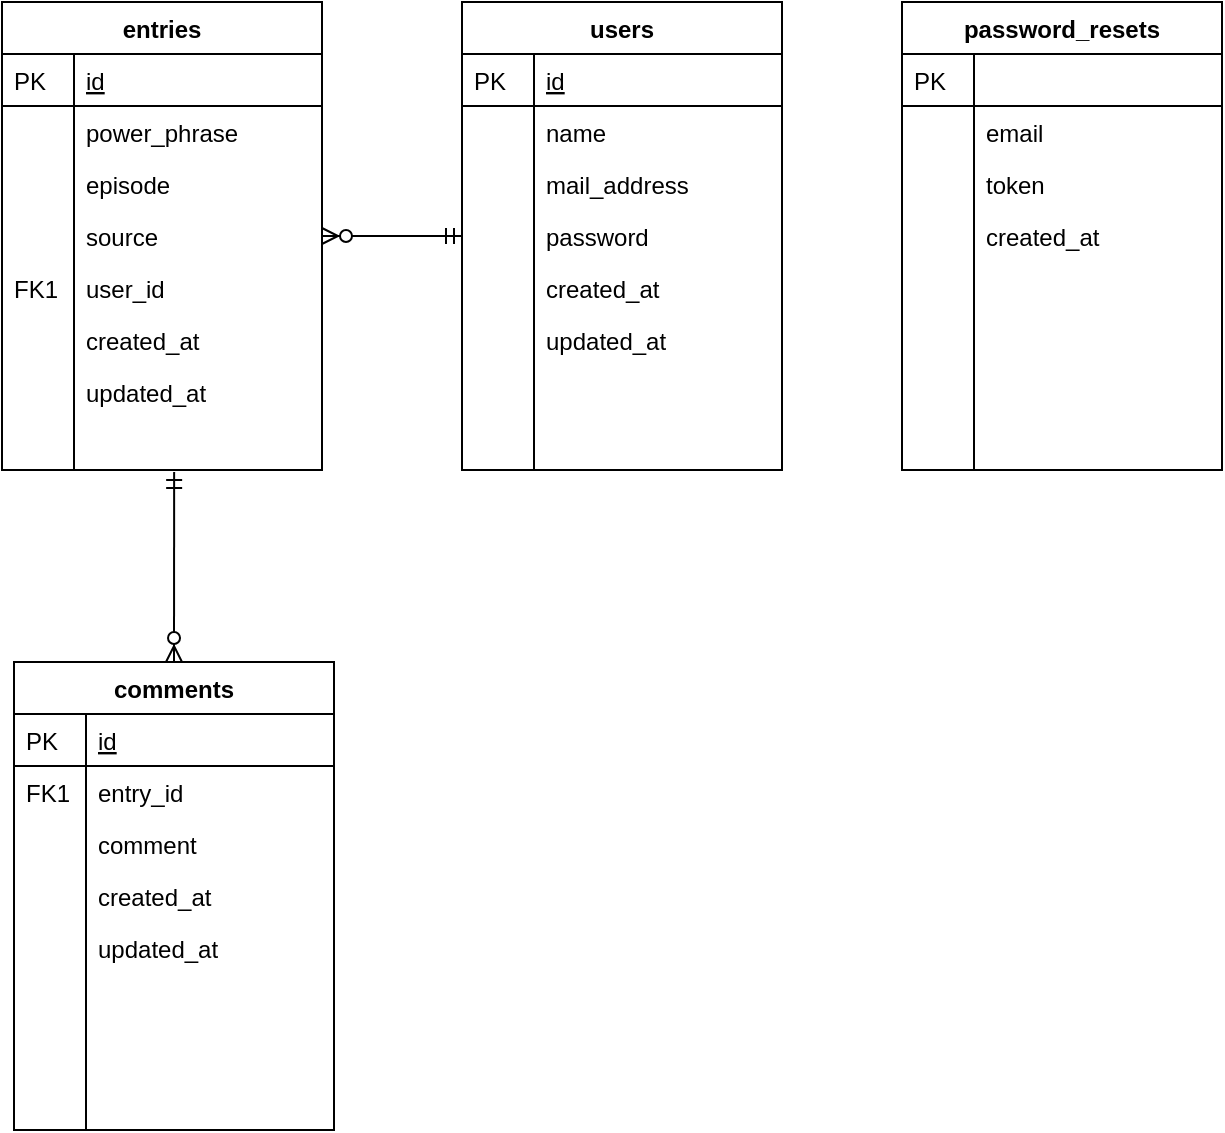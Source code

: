 <mxfile version="13.0.3" type="device" pages="2"><diagram id="P4GDmySZJmDMT0NsHX-5" name="ER図"><mxGraphModel dx="1092" dy="845" grid="1" gridSize="10" guides="1" tooltips="1" connect="1" arrows="1" fold="1" page="1" pageScale="1" pageWidth="1654" pageHeight="1169" math="0" shadow="0"><root><mxCell id="8rq9LgI_YMaMI-6popD9-0"/><mxCell id="8rq9LgI_YMaMI-6popD9-1" parent="8rq9LgI_YMaMI-6popD9-0"/><mxCell id="8rq9LgI_YMaMI-6popD9-2" value="entries" style="swimlane;fontStyle=1;childLayout=stackLayout;horizontal=1;startSize=26;horizontalStack=0;resizeParent=1;resizeLast=0;collapsible=1;marginBottom=0;rounded=0;shadow=0;strokeWidth=1;" parent="8rq9LgI_YMaMI-6popD9-1" vertex="1"><mxGeometry x="130" y="60" width="160" height="234" as="geometry"><mxRectangle x="20" y="80" width="160" height="26" as="alternateBounds"/></mxGeometry></mxCell><mxCell id="8rq9LgI_YMaMI-6popD9-3" value="id" style="shape=partialRectangle;top=0;left=0;right=0;bottom=1;align=left;verticalAlign=top;fillColor=none;spacingLeft=40;spacingRight=4;overflow=hidden;rotatable=0;points=[[0,0.5],[1,0.5]];portConstraint=eastwest;dropTarget=0;rounded=0;shadow=0;strokeWidth=1;fontStyle=4" parent="8rq9LgI_YMaMI-6popD9-2" vertex="1"><mxGeometry y="26" width="160" height="26" as="geometry"/></mxCell><mxCell id="8rq9LgI_YMaMI-6popD9-4" value="PK" style="shape=partialRectangle;top=0;left=0;bottom=0;fillColor=none;align=left;verticalAlign=top;spacingLeft=4;spacingRight=4;overflow=hidden;rotatable=0;points=[];portConstraint=eastwest;part=1;" parent="8rq9LgI_YMaMI-6popD9-3" vertex="1" connectable="0"><mxGeometry width="36" height="26" as="geometry"/></mxCell><mxCell id="8rq9LgI_YMaMI-6popD9-5" value="power_phrase" style="shape=partialRectangle;top=0;left=0;right=0;bottom=0;align=left;verticalAlign=top;fillColor=none;spacingLeft=40;spacingRight=4;overflow=hidden;rotatable=0;points=[[0,0.5],[1,0.5]];portConstraint=eastwest;dropTarget=0;rounded=0;shadow=0;strokeWidth=1;" parent="8rq9LgI_YMaMI-6popD9-2" vertex="1"><mxGeometry y="52" width="160" height="26" as="geometry"/></mxCell><mxCell id="8rq9LgI_YMaMI-6popD9-6" value="" style="shape=partialRectangle;top=0;left=0;bottom=0;fillColor=none;align=left;verticalAlign=top;spacingLeft=4;spacingRight=4;overflow=hidden;rotatable=0;points=[];portConstraint=eastwest;part=1;" parent="8rq9LgI_YMaMI-6popD9-5" vertex="1" connectable="0"><mxGeometry width="36" height="26" as="geometry"/></mxCell><mxCell id="8rq9LgI_YMaMI-6popD9-7" value="episode" style="shape=partialRectangle;top=0;left=0;right=0;bottom=0;align=left;verticalAlign=top;fillColor=none;spacingLeft=40;spacingRight=4;overflow=hidden;rotatable=0;points=[[0,0.5],[1,0.5]];portConstraint=eastwest;dropTarget=0;rounded=0;shadow=0;strokeWidth=1;" parent="8rq9LgI_YMaMI-6popD9-2" vertex="1"><mxGeometry y="78" width="160" height="26" as="geometry"/></mxCell><mxCell id="8rq9LgI_YMaMI-6popD9-8" value="" style="shape=partialRectangle;top=0;left=0;bottom=0;fillColor=none;align=left;verticalAlign=top;spacingLeft=4;spacingRight=4;overflow=hidden;rotatable=0;points=[];portConstraint=eastwest;part=1;" parent="8rq9LgI_YMaMI-6popD9-7" vertex="1" connectable="0"><mxGeometry width="36" height="26" as="geometry"/></mxCell><mxCell id="8rq9LgI_YMaMI-6popD9-9" value="source" style="shape=partialRectangle;top=0;left=0;right=0;bottom=0;align=left;verticalAlign=top;fillColor=none;spacingLeft=40;spacingRight=4;overflow=hidden;rotatable=0;points=[[0,0.5],[1,0.5]];portConstraint=eastwest;dropTarget=0;rounded=0;shadow=0;strokeWidth=1;" parent="8rq9LgI_YMaMI-6popD9-2" vertex="1"><mxGeometry y="104" width="160" height="26" as="geometry"/></mxCell><mxCell id="8rq9LgI_YMaMI-6popD9-10" value="" style="shape=partialRectangle;top=0;left=0;bottom=0;fillColor=none;align=left;verticalAlign=top;spacingLeft=4;spacingRight=4;overflow=hidden;rotatable=0;points=[];portConstraint=eastwest;part=1;" parent="8rq9LgI_YMaMI-6popD9-9" vertex="1" connectable="0"><mxGeometry width="36" height="26" as="geometry"/></mxCell><mxCell id="8rq9LgI_YMaMI-6popD9-11" value="user_id" style="shape=partialRectangle;top=0;left=0;right=0;bottom=0;align=left;verticalAlign=top;fillColor=none;spacingLeft=40;spacingRight=4;overflow=hidden;rotatable=0;points=[[0,0.5],[1,0.5]];portConstraint=eastwest;dropTarget=0;rounded=0;shadow=0;strokeWidth=1;" parent="8rq9LgI_YMaMI-6popD9-2" vertex="1"><mxGeometry y="130" width="160" height="26" as="geometry"/></mxCell><mxCell id="8rq9LgI_YMaMI-6popD9-12" value="FK1" style="shape=partialRectangle;top=0;left=0;bottom=0;fillColor=none;align=left;verticalAlign=top;spacingLeft=4;spacingRight=4;overflow=hidden;rotatable=0;points=[];portConstraint=eastwest;part=1;" parent="8rq9LgI_YMaMI-6popD9-11" vertex="1" connectable="0"><mxGeometry width="36" height="26" as="geometry"/></mxCell><mxCell id="8rq9LgI_YMaMI-6popD9-13" value="created_at" style="shape=partialRectangle;top=0;left=0;right=0;bottom=0;align=left;verticalAlign=top;fillColor=none;spacingLeft=40;spacingRight=4;overflow=hidden;rotatable=0;points=[[0,0.5],[1,0.5]];portConstraint=eastwest;dropTarget=0;rounded=0;shadow=0;strokeWidth=1;" parent="8rq9LgI_YMaMI-6popD9-2" vertex="1"><mxGeometry y="156" width="160" height="26" as="geometry"/></mxCell><mxCell id="8rq9LgI_YMaMI-6popD9-14" value="" style="shape=partialRectangle;top=0;left=0;bottom=0;fillColor=none;align=left;verticalAlign=top;spacingLeft=4;spacingRight=4;overflow=hidden;rotatable=0;points=[];portConstraint=eastwest;part=1;" parent="8rq9LgI_YMaMI-6popD9-13" vertex="1" connectable="0"><mxGeometry width="36" height="26" as="geometry"/></mxCell><mxCell id="8rq9LgI_YMaMI-6popD9-15" value="updated_at" style="shape=partialRectangle;top=0;left=0;right=0;bottom=0;align=left;verticalAlign=top;fillColor=none;spacingLeft=40;spacingRight=4;overflow=hidden;rotatable=0;points=[[0,0.5],[1,0.5]];portConstraint=eastwest;dropTarget=0;rounded=0;shadow=0;strokeWidth=1;" parent="8rq9LgI_YMaMI-6popD9-2" vertex="1"><mxGeometry y="182" width="160" height="26" as="geometry"/></mxCell><mxCell id="8rq9LgI_YMaMI-6popD9-16" value="" style="shape=partialRectangle;top=0;left=0;bottom=0;fillColor=none;align=left;verticalAlign=top;spacingLeft=4;spacingRight=4;overflow=hidden;rotatable=0;points=[];portConstraint=eastwest;part=1;" parent="8rq9LgI_YMaMI-6popD9-15" vertex="1" connectable="0"><mxGeometry width="36" height="26" as="geometry"/></mxCell><mxCell id="8rq9LgI_YMaMI-6popD9-17" value="" style="shape=partialRectangle;top=0;left=0;right=0;bottom=0;align=left;verticalAlign=top;fillColor=none;spacingLeft=40;spacingRight=4;overflow=hidden;rotatable=0;points=[[0,0.5],[1,0.5]];portConstraint=eastwest;dropTarget=0;rounded=0;shadow=0;strokeWidth=1;" parent="8rq9LgI_YMaMI-6popD9-2" vertex="1"><mxGeometry y="208" width="160" height="26" as="geometry"/></mxCell><mxCell id="8rq9LgI_YMaMI-6popD9-18" value="" style="shape=partialRectangle;top=0;left=0;bottom=0;fillColor=none;align=left;verticalAlign=top;spacingLeft=4;spacingRight=4;overflow=hidden;rotatable=0;points=[];portConstraint=eastwest;part=1;" parent="8rq9LgI_YMaMI-6popD9-17" vertex="1" connectable="0"><mxGeometry width="36" height="26" as="geometry"/></mxCell><mxCell id="8rq9LgI_YMaMI-6popD9-36" value="" style="fontSize=12;html=1;endArrow=ERzeroToMany;startArrow=ERmandOne;entryX=1;entryY=0.5;entryDx=0;entryDy=0;exitX=0;exitY=0.5;exitDx=0;exitDy=0;" parent="8rq9LgI_YMaMI-6popD9-1" source="8rq9LgI_YMaMI-6popD9-26" target="8rq9LgI_YMaMI-6popD9-9" edge="1"><mxGeometry width="100" height="100" relative="1" as="geometry"><mxPoint x="330" y="440" as="sourcePoint"/><mxPoint x="430" y="340" as="targetPoint"/></mxGeometry></mxCell><mxCell id="8rq9LgI_YMaMI-6popD9-19" value="users" style="swimlane;fontStyle=1;childLayout=stackLayout;horizontal=1;startSize=26;horizontalStack=0;resizeParent=1;resizeLast=0;collapsible=1;marginBottom=0;rounded=0;shadow=0;strokeWidth=1;" parent="8rq9LgI_YMaMI-6popD9-1" vertex="1"><mxGeometry x="360" y="60" width="160" height="234" as="geometry"><mxRectangle x="20" y="80" width="160" height="26" as="alternateBounds"/></mxGeometry></mxCell><mxCell id="8rq9LgI_YMaMI-6popD9-20" value="id" style="shape=partialRectangle;top=0;left=0;right=0;bottom=1;align=left;verticalAlign=top;fillColor=none;spacingLeft=40;spacingRight=4;overflow=hidden;rotatable=0;points=[[0,0.5],[1,0.5]];portConstraint=eastwest;dropTarget=0;rounded=0;shadow=0;strokeWidth=1;fontStyle=4" parent="8rq9LgI_YMaMI-6popD9-19" vertex="1"><mxGeometry y="26" width="160" height="26" as="geometry"/></mxCell><mxCell id="8rq9LgI_YMaMI-6popD9-21" value="PK" style="shape=partialRectangle;top=0;left=0;bottom=0;fillColor=none;align=left;verticalAlign=top;spacingLeft=4;spacingRight=4;overflow=hidden;rotatable=0;points=[];portConstraint=eastwest;part=1;" parent="8rq9LgI_YMaMI-6popD9-20" vertex="1" connectable="0"><mxGeometry width="36" height="26" as="geometry"/></mxCell><mxCell id="8rq9LgI_YMaMI-6popD9-22" value="name" style="shape=partialRectangle;top=0;left=0;right=0;bottom=0;align=left;verticalAlign=top;fillColor=none;spacingLeft=40;spacingRight=4;overflow=hidden;rotatable=0;points=[[0,0.5],[1,0.5]];portConstraint=eastwest;dropTarget=0;rounded=0;shadow=0;strokeWidth=1;" parent="8rq9LgI_YMaMI-6popD9-19" vertex="1"><mxGeometry y="52" width="160" height="26" as="geometry"/></mxCell><mxCell id="8rq9LgI_YMaMI-6popD9-23" value="" style="shape=partialRectangle;top=0;left=0;bottom=0;fillColor=none;align=left;verticalAlign=top;spacingLeft=4;spacingRight=4;overflow=hidden;rotatable=0;points=[];portConstraint=eastwest;part=1;" parent="8rq9LgI_YMaMI-6popD9-22" vertex="1" connectable="0"><mxGeometry width="36" height="26" as="geometry"/></mxCell><mxCell id="8rq9LgI_YMaMI-6popD9-24" value="mail_address" style="shape=partialRectangle;top=0;left=0;right=0;bottom=0;align=left;verticalAlign=top;fillColor=none;spacingLeft=40;spacingRight=4;overflow=hidden;rotatable=0;points=[[0,0.5],[1,0.5]];portConstraint=eastwest;dropTarget=0;rounded=0;shadow=0;strokeWidth=1;" parent="8rq9LgI_YMaMI-6popD9-19" vertex="1"><mxGeometry y="78" width="160" height="26" as="geometry"/></mxCell><mxCell id="8rq9LgI_YMaMI-6popD9-25" value="" style="shape=partialRectangle;top=0;left=0;bottom=0;fillColor=none;align=left;verticalAlign=top;spacingLeft=4;spacingRight=4;overflow=hidden;rotatable=0;points=[];portConstraint=eastwest;part=1;" parent="8rq9LgI_YMaMI-6popD9-24" vertex="1" connectable="0"><mxGeometry width="36" height="26" as="geometry"/></mxCell><mxCell id="8rq9LgI_YMaMI-6popD9-26" value="password" style="shape=partialRectangle;top=0;left=0;right=0;bottom=0;align=left;verticalAlign=top;fillColor=none;spacingLeft=40;spacingRight=4;overflow=hidden;rotatable=0;points=[[0,0.5],[1,0.5]];portConstraint=eastwest;dropTarget=0;rounded=0;shadow=0;strokeWidth=1;" parent="8rq9LgI_YMaMI-6popD9-19" vertex="1"><mxGeometry y="104" width="160" height="26" as="geometry"/></mxCell><mxCell id="8rq9LgI_YMaMI-6popD9-27" value="" style="shape=partialRectangle;top=0;left=0;bottom=0;fillColor=none;align=left;verticalAlign=top;spacingLeft=4;spacingRight=4;overflow=hidden;rotatable=0;points=[];portConstraint=eastwest;part=1;" parent="8rq9LgI_YMaMI-6popD9-26" vertex="1" connectable="0"><mxGeometry width="36" height="26" as="geometry"/></mxCell><mxCell id="8rq9LgI_YMaMI-6popD9-28" value="created_at" style="shape=partialRectangle;top=0;left=0;right=0;bottom=0;align=left;verticalAlign=top;fillColor=none;spacingLeft=40;spacingRight=4;overflow=hidden;rotatable=0;points=[[0,0.5],[1,0.5]];portConstraint=eastwest;dropTarget=0;rounded=0;shadow=0;strokeWidth=1;" parent="8rq9LgI_YMaMI-6popD9-19" vertex="1"><mxGeometry y="130" width="160" height="26" as="geometry"/></mxCell><mxCell id="8rq9LgI_YMaMI-6popD9-29" value="" style="shape=partialRectangle;top=0;left=0;bottom=0;fillColor=none;align=left;verticalAlign=top;spacingLeft=4;spacingRight=4;overflow=hidden;rotatable=0;points=[];portConstraint=eastwest;part=1;" parent="8rq9LgI_YMaMI-6popD9-28" vertex="1" connectable="0"><mxGeometry width="36" height="26" as="geometry"/></mxCell><mxCell id="8rq9LgI_YMaMI-6popD9-30" value="updated_at" style="shape=partialRectangle;top=0;left=0;right=0;bottom=0;align=left;verticalAlign=top;fillColor=none;spacingLeft=40;spacingRight=4;overflow=hidden;rotatable=0;points=[[0,0.5],[1,0.5]];portConstraint=eastwest;dropTarget=0;rounded=0;shadow=0;strokeWidth=1;" parent="8rq9LgI_YMaMI-6popD9-19" vertex="1"><mxGeometry y="156" width="160" height="26" as="geometry"/></mxCell><mxCell id="8rq9LgI_YMaMI-6popD9-31" value="" style="shape=partialRectangle;top=0;left=0;bottom=0;fillColor=none;align=left;verticalAlign=top;spacingLeft=4;spacingRight=4;overflow=hidden;rotatable=0;points=[];portConstraint=eastwest;part=1;" parent="8rq9LgI_YMaMI-6popD9-30" vertex="1" connectable="0"><mxGeometry width="36" height="26" as="geometry"/></mxCell><mxCell id="8rq9LgI_YMaMI-6popD9-32" value="" style="shape=partialRectangle;top=0;left=0;right=0;bottom=0;align=left;verticalAlign=top;fillColor=none;spacingLeft=40;spacingRight=4;overflow=hidden;rotatable=0;points=[[0,0.5],[1,0.5]];portConstraint=eastwest;dropTarget=0;rounded=0;shadow=0;strokeWidth=1;" parent="8rq9LgI_YMaMI-6popD9-19" vertex="1"><mxGeometry y="182" width="160" height="26" as="geometry"/></mxCell><mxCell id="8rq9LgI_YMaMI-6popD9-33" value="" style="shape=partialRectangle;top=0;left=0;bottom=0;fillColor=none;align=left;verticalAlign=top;spacingLeft=4;spacingRight=4;overflow=hidden;rotatable=0;points=[];portConstraint=eastwest;part=1;" parent="8rq9LgI_YMaMI-6popD9-32" vertex="1" connectable="0"><mxGeometry width="36" height="26" as="geometry"/></mxCell><mxCell id="8rq9LgI_YMaMI-6popD9-34" value="" style="shape=partialRectangle;top=0;left=0;right=0;bottom=0;align=left;verticalAlign=top;fillColor=none;spacingLeft=40;spacingRight=4;overflow=hidden;rotatable=0;points=[[0,0.5],[1,0.5]];portConstraint=eastwest;dropTarget=0;rounded=0;shadow=0;strokeWidth=1;" parent="8rq9LgI_YMaMI-6popD9-19" vertex="1"><mxGeometry y="208" width="160" height="26" as="geometry"/></mxCell><mxCell id="8rq9LgI_YMaMI-6popD9-35" value="" style="shape=partialRectangle;top=0;left=0;bottom=0;fillColor=none;align=left;verticalAlign=top;spacingLeft=4;spacingRight=4;overflow=hidden;rotatable=0;points=[];portConstraint=eastwest;part=1;" parent="8rq9LgI_YMaMI-6popD9-34" vertex="1" connectable="0"><mxGeometry width="36" height="26" as="geometry"/></mxCell><mxCell id="PkdROEGKfXvD2xK3T6T0-0" value="password_resets" style="swimlane;fontStyle=1;childLayout=stackLayout;horizontal=1;startSize=26;horizontalStack=0;resizeParent=1;resizeLast=0;collapsible=1;marginBottom=0;rounded=0;shadow=0;strokeWidth=1;" parent="8rq9LgI_YMaMI-6popD9-1" vertex="1"><mxGeometry x="580" y="60" width="160" height="234" as="geometry"><mxRectangle x="20" y="80" width="160" height="26" as="alternateBounds"/></mxGeometry></mxCell><mxCell id="PkdROEGKfXvD2xK3T6T0-1" value="" style="shape=partialRectangle;top=0;left=0;right=0;bottom=1;align=left;verticalAlign=top;fillColor=none;spacingLeft=40;spacingRight=4;overflow=hidden;rotatable=0;points=[[0,0.5],[1,0.5]];portConstraint=eastwest;dropTarget=0;rounded=0;shadow=0;strokeWidth=1;fontStyle=4" parent="PkdROEGKfXvD2xK3T6T0-0" vertex="1"><mxGeometry y="26" width="160" height="26" as="geometry"/></mxCell><mxCell id="PkdROEGKfXvD2xK3T6T0-2" value="PK" style="shape=partialRectangle;top=0;left=0;bottom=0;fillColor=none;align=left;verticalAlign=top;spacingLeft=4;spacingRight=4;overflow=hidden;rotatable=0;points=[];portConstraint=eastwest;part=1;" parent="PkdROEGKfXvD2xK3T6T0-1" vertex="1" connectable="0"><mxGeometry width="36" height="26" as="geometry"/></mxCell><mxCell id="PkdROEGKfXvD2xK3T6T0-3" value="email" style="shape=partialRectangle;top=0;left=0;right=0;bottom=0;align=left;verticalAlign=top;fillColor=none;spacingLeft=40;spacingRight=4;overflow=hidden;rotatable=0;points=[[0,0.5],[1,0.5]];portConstraint=eastwest;dropTarget=0;rounded=0;shadow=0;strokeWidth=1;" parent="PkdROEGKfXvD2xK3T6T0-0" vertex="1"><mxGeometry y="52" width="160" height="26" as="geometry"/></mxCell><mxCell id="PkdROEGKfXvD2xK3T6T0-4" value="" style="shape=partialRectangle;top=0;left=0;bottom=0;fillColor=none;align=left;verticalAlign=top;spacingLeft=4;spacingRight=4;overflow=hidden;rotatable=0;points=[];portConstraint=eastwest;part=1;" parent="PkdROEGKfXvD2xK3T6T0-3" vertex="1" connectable="0"><mxGeometry width="36" height="26" as="geometry"/></mxCell><mxCell id="PkdROEGKfXvD2xK3T6T0-5" value="token" style="shape=partialRectangle;top=0;left=0;right=0;bottom=0;align=left;verticalAlign=top;fillColor=none;spacingLeft=40;spacingRight=4;overflow=hidden;rotatable=0;points=[[0,0.5],[1,0.5]];portConstraint=eastwest;dropTarget=0;rounded=0;shadow=0;strokeWidth=1;" parent="PkdROEGKfXvD2xK3T6T0-0" vertex="1"><mxGeometry y="78" width="160" height="26" as="geometry"/></mxCell><mxCell id="PkdROEGKfXvD2xK3T6T0-6" value="" style="shape=partialRectangle;top=0;left=0;bottom=0;fillColor=none;align=left;verticalAlign=top;spacingLeft=4;spacingRight=4;overflow=hidden;rotatable=0;points=[];portConstraint=eastwest;part=1;" parent="PkdROEGKfXvD2xK3T6T0-5" vertex="1" connectable="0"><mxGeometry width="36" height="26" as="geometry"/></mxCell><mxCell id="PkdROEGKfXvD2xK3T6T0-7" value="created_at" style="shape=partialRectangle;top=0;left=0;right=0;bottom=0;align=left;verticalAlign=top;fillColor=none;spacingLeft=40;spacingRight=4;overflow=hidden;rotatable=0;points=[[0,0.5],[1,0.5]];portConstraint=eastwest;dropTarget=0;rounded=0;shadow=0;strokeWidth=1;" parent="PkdROEGKfXvD2xK3T6T0-0" vertex="1"><mxGeometry y="104" width="160" height="26" as="geometry"/></mxCell><mxCell id="PkdROEGKfXvD2xK3T6T0-8" value="" style="shape=partialRectangle;top=0;left=0;bottom=0;fillColor=none;align=left;verticalAlign=top;spacingLeft=4;spacingRight=4;overflow=hidden;rotatable=0;points=[];portConstraint=eastwest;part=1;" parent="PkdROEGKfXvD2xK3T6T0-7" vertex="1" connectable="0"><mxGeometry width="36" height="26" as="geometry"/></mxCell><mxCell id="PkdROEGKfXvD2xK3T6T0-9" value="" style="shape=partialRectangle;top=0;left=0;right=0;bottom=0;align=left;verticalAlign=top;fillColor=none;spacingLeft=40;spacingRight=4;overflow=hidden;rotatable=0;points=[[0,0.5],[1,0.5]];portConstraint=eastwest;dropTarget=0;rounded=0;shadow=0;strokeWidth=1;" parent="PkdROEGKfXvD2xK3T6T0-0" vertex="1"><mxGeometry y="130" width="160" height="26" as="geometry"/></mxCell><mxCell id="PkdROEGKfXvD2xK3T6T0-10" value="" style="shape=partialRectangle;top=0;left=0;bottom=0;fillColor=none;align=left;verticalAlign=top;spacingLeft=4;spacingRight=4;overflow=hidden;rotatable=0;points=[];portConstraint=eastwest;part=1;" parent="PkdROEGKfXvD2xK3T6T0-9" vertex="1" connectable="0"><mxGeometry width="36" height="26" as="geometry"/></mxCell><mxCell id="PkdROEGKfXvD2xK3T6T0-11" value="" style="shape=partialRectangle;top=0;left=0;right=0;bottom=0;align=left;verticalAlign=top;fillColor=none;spacingLeft=40;spacingRight=4;overflow=hidden;rotatable=0;points=[[0,0.5],[1,0.5]];portConstraint=eastwest;dropTarget=0;rounded=0;shadow=0;strokeWidth=1;" parent="PkdROEGKfXvD2xK3T6T0-0" vertex="1"><mxGeometry y="156" width="160" height="26" as="geometry"/></mxCell><mxCell id="PkdROEGKfXvD2xK3T6T0-12" value="" style="shape=partialRectangle;top=0;left=0;bottom=0;fillColor=none;align=left;verticalAlign=top;spacingLeft=4;spacingRight=4;overflow=hidden;rotatable=0;points=[];portConstraint=eastwest;part=1;" parent="PkdROEGKfXvD2xK3T6T0-11" vertex="1" connectable="0"><mxGeometry width="36" height="26" as="geometry"/></mxCell><mxCell id="PkdROEGKfXvD2xK3T6T0-13" value="" style="shape=partialRectangle;top=0;left=0;right=0;bottom=0;align=left;verticalAlign=top;fillColor=none;spacingLeft=40;spacingRight=4;overflow=hidden;rotatable=0;points=[[0,0.5],[1,0.5]];portConstraint=eastwest;dropTarget=0;rounded=0;shadow=0;strokeWidth=1;" parent="PkdROEGKfXvD2xK3T6T0-0" vertex="1"><mxGeometry y="182" width="160" height="26" as="geometry"/></mxCell><mxCell id="PkdROEGKfXvD2xK3T6T0-14" value="" style="shape=partialRectangle;top=0;left=0;bottom=0;fillColor=none;align=left;verticalAlign=top;spacingLeft=4;spacingRight=4;overflow=hidden;rotatable=0;points=[];portConstraint=eastwest;part=1;" parent="PkdROEGKfXvD2xK3T6T0-13" vertex="1" connectable="0"><mxGeometry width="36" height="26" as="geometry"/></mxCell><mxCell id="PkdROEGKfXvD2xK3T6T0-15" value="" style="shape=partialRectangle;top=0;left=0;right=0;bottom=0;align=left;verticalAlign=top;fillColor=none;spacingLeft=40;spacingRight=4;overflow=hidden;rotatable=0;points=[[0,0.5],[1,0.5]];portConstraint=eastwest;dropTarget=0;rounded=0;shadow=0;strokeWidth=1;" parent="PkdROEGKfXvD2xK3T6T0-0" vertex="1"><mxGeometry y="208" width="160" height="26" as="geometry"/></mxCell><mxCell id="PkdROEGKfXvD2xK3T6T0-16" value="" style="shape=partialRectangle;top=0;left=0;bottom=0;fillColor=none;align=left;verticalAlign=top;spacingLeft=4;spacingRight=4;overflow=hidden;rotatable=0;points=[];portConstraint=eastwest;part=1;" parent="PkdROEGKfXvD2xK3T6T0-15" vertex="1" connectable="0"><mxGeometry width="36" height="26" as="geometry"/></mxCell><mxCell id="ttcAT913NtDmNyDlOxkV-18" value="" style="fontSize=12;html=1;endArrow=ERzeroToMany;startArrow=ERmandOne;entryX=0.5;entryY=0;entryDx=0;entryDy=0;exitX=0.538;exitY=1.038;exitDx=0;exitDy=0;exitPerimeter=0;" edge="1" parent="8rq9LgI_YMaMI-6popD9-1" source="8rq9LgI_YMaMI-6popD9-17" target="ttcAT913NtDmNyDlOxkV-0"><mxGeometry width="100" height="100" relative="1" as="geometry"><mxPoint x="260" y="340" as="sourcePoint"/><mxPoint x="190" y="340" as="targetPoint"/></mxGeometry></mxCell><mxCell id="ttcAT913NtDmNyDlOxkV-0" value="comments" style="swimlane;fontStyle=1;childLayout=stackLayout;horizontal=1;startSize=26;horizontalStack=0;resizeParent=1;resizeLast=0;collapsible=1;marginBottom=0;rounded=0;shadow=0;strokeWidth=1;" vertex="1" parent="8rq9LgI_YMaMI-6popD9-1"><mxGeometry x="136" y="390" width="160" height="234" as="geometry"><mxRectangle x="20" y="80" width="160" height="26" as="alternateBounds"/></mxGeometry></mxCell><mxCell id="ttcAT913NtDmNyDlOxkV-1" value="id" style="shape=partialRectangle;top=0;left=0;right=0;bottom=1;align=left;verticalAlign=top;fillColor=none;spacingLeft=40;spacingRight=4;overflow=hidden;rotatable=0;points=[[0,0.5],[1,0.5]];portConstraint=eastwest;dropTarget=0;rounded=0;shadow=0;strokeWidth=1;fontStyle=4" vertex="1" parent="ttcAT913NtDmNyDlOxkV-0"><mxGeometry y="26" width="160" height="26" as="geometry"/></mxCell><mxCell id="ttcAT913NtDmNyDlOxkV-2" value="PK" style="shape=partialRectangle;top=0;left=0;bottom=0;fillColor=none;align=left;verticalAlign=top;spacingLeft=4;spacingRight=4;overflow=hidden;rotatable=0;points=[];portConstraint=eastwest;part=1;" vertex="1" connectable="0" parent="ttcAT913NtDmNyDlOxkV-1"><mxGeometry width="36" height="26" as="geometry"/></mxCell><mxCell id="ttcAT913NtDmNyDlOxkV-3" value="entry_id" style="shape=partialRectangle;top=0;left=0;right=0;bottom=0;align=left;verticalAlign=top;fillColor=none;spacingLeft=40;spacingRight=4;overflow=hidden;rotatable=0;points=[[0,0.5],[1,0.5]];portConstraint=eastwest;dropTarget=0;rounded=0;shadow=0;strokeWidth=1;" vertex="1" parent="ttcAT913NtDmNyDlOxkV-0"><mxGeometry y="52" width="160" height="26" as="geometry"/></mxCell><mxCell id="ttcAT913NtDmNyDlOxkV-4" value="FK1" style="shape=partialRectangle;top=0;left=0;bottom=0;fillColor=none;align=left;verticalAlign=top;spacingLeft=4;spacingRight=4;overflow=hidden;rotatable=0;points=[];portConstraint=eastwest;part=1;" vertex="1" connectable="0" parent="ttcAT913NtDmNyDlOxkV-3"><mxGeometry width="36" height="26" as="geometry"/></mxCell><mxCell id="ttcAT913NtDmNyDlOxkV-5" value="comment" style="shape=partialRectangle;top=0;left=0;right=0;bottom=0;align=left;verticalAlign=top;fillColor=none;spacingLeft=40;spacingRight=4;overflow=hidden;rotatable=0;points=[[0,0.5],[1,0.5]];portConstraint=eastwest;dropTarget=0;rounded=0;shadow=0;strokeWidth=1;" vertex="1" parent="ttcAT913NtDmNyDlOxkV-0"><mxGeometry y="78" width="160" height="26" as="geometry"/></mxCell><mxCell id="ttcAT913NtDmNyDlOxkV-6" value="" style="shape=partialRectangle;top=0;left=0;bottom=0;fillColor=none;align=left;verticalAlign=top;spacingLeft=4;spacingRight=4;overflow=hidden;rotatable=0;points=[];portConstraint=eastwest;part=1;" vertex="1" connectable="0" parent="ttcAT913NtDmNyDlOxkV-5"><mxGeometry width="36" height="26" as="geometry"/></mxCell><mxCell id="ttcAT913NtDmNyDlOxkV-7" value="created_at" style="shape=partialRectangle;top=0;left=0;right=0;bottom=0;align=left;verticalAlign=top;fillColor=none;spacingLeft=40;spacingRight=4;overflow=hidden;rotatable=0;points=[[0,0.5],[1,0.5]];portConstraint=eastwest;dropTarget=0;rounded=0;shadow=0;strokeWidth=1;" vertex="1" parent="ttcAT913NtDmNyDlOxkV-0"><mxGeometry y="104" width="160" height="26" as="geometry"/></mxCell><mxCell id="ttcAT913NtDmNyDlOxkV-8" value="" style="shape=partialRectangle;top=0;left=0;bottom=0;fillColor=none;align=left;verticalAlign=top;spacingLeft=4;spacingRight=4;overflow=hidden;rotatable=0;points=[];portConstraint=eastwest;part=1;" vertex="1" connectable="0" parent="ttcAT913NtDmNyDlOxkV-7"><mxGeometry width="36" height="26" as="geometry"/></mxCell><mxCell id="ttcAT913NtDmNyDlOxkV-9" value="updated_at" style="shape=partialRectangle;top=0;left=0;right=0;bottom=0;align=left;verticalAlign=top;fillColor=none;spacingLeft=40;spacingRight=4;overflow=hidden;rotatable=0;points=[[0,0.5],[1,0.5]];portConstraint=eastwest;dropTarget=0;rounded=0;shadow=0;strokeWidth=1;" vertex="1" parent="ttcAT913NtDmNyDlOxkV-0"><mxGeometry y="130" width="160" height="26" as="geometry"/></mxCell><mxCell id="ttcAT913NtDmNyDlOxkV-10" value="" style="shape=partialRectangle;top=0;left=0;bottom=0;fillColor=none;align=left;verticalAlign=top;spacingLeft=4;spacingRight=4;overflow=hidden;rotatable=0;points=[];portConstraint=eastwest;part=1;" vertex="1" connectable="0" parent="ttcAT913NtDmNyDlOxkV-9"><mxGeometry width="36" height="26" as="geometry"/></mxCell><mxCell id="ttcAT913NtDmNyDlOxkV-11" value="" style="shape=partialRectangle;top=0;left=0;right=0;bottom=0;align=left;verticalAlign=top;fillColor=none;spacingLeft=40;spacingRight=4;overflow=hidden;rotatable=0;points=[[0,0.5],[1,0.5]];portConstraint=eastwest;dropTarget=0;rounded=0;shadow=0;strokeWidth=1;" vertex="1" parent="ttcAT913NtDmNyDlOxkV-0"><mxGeometry y="156" width="160" height="26" as="geometry"/></mxCell><mxCell id="ttcAT913NtDmNyDlOxkV-12" value="" style="shape=partialRectangle;top=0;left=0;bottom=0;fillColor=none;align=left;verticalAlign=top;spacingLeft=4;spacingRight=4;overflow=hidden;rotatable=0;points=[];portConstraint=eastwest;part=1;" vertex="1" connectable="0" parent="ttcAT913NtDmNyDlOxkV-11"><mxGeometry width="36" height="26" as="geometry"/></mxCell><mxCell id="ttcAT913NtDmNyDlOxkV-13" value="" style="shape=partialRectangle;top=0;left=0;right=0;bottom=0;align=left;verticalAlign=top;fillColor=none;spacingLeft=40;spacingRight=4;overflow=hidden;rotatable=0;points=[[0,0.5],[1,0.5]];portConstraint=eastwest;dropTarget=0;rounded=0;shadow=0;strokeWidth=1;" vertex="1" parent="ttcAT913NtDmNyDlOxkV-0"><mxGeometry y="182" width="160" height="26" as="geometry"/></mxCell><mxCell id="ttcAT913NtDmNyDlOxkV-14" value="" style="shape=partialRectangle;top=0;left=0;bottom=0;fillColor=none;align=left;verticalAlign=top;spacingLeft=4;spacingRight=4;overflow=hidden;rotatable=0;points=[];portConstraint=eastwest;part=1;" vertex="1" connectable="0" parent="ttcAT913NtDmNyDlOxkV-13"><mxGeometry width="36" height="26" as="geometry"/></mxCell><mxCell id="ttcAT913NtDmNyDlOxkV-15" value="" style="shape=partialRectangle;top=0;left=0;right=0;bottom=0;align=left;verticalAlign=top;fillColor=none;spacingLeft=40;spacingRight=4;overflow=hidden;rotatable=0;points=[[0,0.5],[1,0.5]];portConstraint=eastwest;dropTarget=0;rounded=0;shadow=0;strokeWidth=1;" vertex="1" parent="ttcAT913NtDmNyDlOxkV-0"><mxGeometry y="208" width="160" height="26" as="geometry"/></mxCell><mxCell id="ttcAT913NtDmNyDlOxkV-16" value="" style="shape=partialRectangle;top=0;left=0;bottom=0;fillColor=none;align=left;verticalAlign=top;spacingLeft=4;spacingRight=4;overflow=hidden;rotatable=0;points=[];portConstraint=eastwest;part=1;" vertex="1" connectable="0" parent="ttcAT913NtDmNyDlOxkV-15"><mxGeometry width="36" height="26" as="geometry"/></mxCell></root></mxGraphModel></diagram><diagram id="BqA-hnDqIuiwamkYCaY3" name="画面遷移図"><mxGraphModel dx="1560" dy="1204" grid="1" gridSize="10" guides="1" tooltips="1" connect="1" arrows="1" fold="1" page="1" pageScale="1" pageWidth="1654" pageHeight="1169" math="0" shadow="0"><root><mxCell id="zUvi_WBrvX94cKHR_irq-0"/><mxCell id="zUvi_WBrvX94cKHR_irq-1" parent="zUvi_WBrvX94cKHR_irq-0"/><mxCell id="zUvi_WBrvX94cKHR_irq-15" style="edgeStyle=orthogonalEdgeStyle;rounded=0;orthogonalLoop=1;jettySize=auto;html=1;exitX=0.5;exitY=1;exitDx=0;exitDy=0;entryX=0.5;entryY=0;entryDx=0;entryDy=0;" edge="1" parent="zUvi_WBrvX94cKHR_irq-1" source="zUvi_WBrvX94cKHR_irq-2" target="zUvi_WBrvX94cKHR_irq-3"><mxGeometry relative="1" as="geometry"/></mxCell><mxCell id="zUvi_WBrvX94cKHR_irq-16" style="edgeStyle=orthogonalEdgeStyle;rounded=0;orthogonalLoop=1;jettySize=auto;html=1;exitX=0.25;exitY=1;exitDx=0;exitDy=0;entryX=0.5;entryY=0;entryDx=0;entryDy=0;" edge="1" parent="zUvi_WBrvX94cKHR_irq-1" source="zUvi_WBrvX94cKHR_irq-2" target="zUvi_WBrvX94cKHR_irq-4"><mxGeometry relative="1" as="geometry"/></mxCell><mxCell id="zUvi_WBrvX94cKHR_irq-17" style="edgeStyle=orthogonalEdgeStyle;rounded=0;orthogonalLoop=1;jettySize=auto;html=1;exitX=0.75;exitY=1;exitDx=0;exitDy=0;entryX=0.5;entryY=0.167;entryDx=0;entryDy=0;entryPerimeter=0;" edge="1" parent="zUvi_WBrvX94cKHR_irq-1" source="zUvi_WBrvX94cKHR_irq-2" target="zUvi_WBrvX94cKHR_irq-5"><mxGeometry relative="1" as="geometry"/></mxCell><mxCell id="zUvi_WBrvX94cKHR_irq-2" value="エントリー一覧画面" style="rounded=0;whiteSpace=wrap;html=1;" vertex="1" parent="zUvi_WBrvX94cKHR_irq-1"><mxGeometry x="390" y="350" width="120" height="60" as="geometry"/></mxCell><mxCell id="zUvi_WBrvX94cKHR_irq-3" value="エントリー詳細画面" style="rounded=0;whiteSpace=wrap;html=1;" vertex="1" parent="zUvi_WBrvX94cKHR_irq-1"><mxGeometry x="390" y="550" width="120" height="60" as="geometry"/></mxCell><mxCell id="4_T5EvZcFiVJbZ7PvEsY-0" style="edgeStyle=orthogonalEdgeStyle;rounded=0;orthogonalLoop=1;jettySize=auto;html=1;exitX=0.25;exitY=0;exitDx=0;exitDy=0;entryX=0;entryY=0.5;entryDx=0;entryDy=0;" edge="1" parent="zUvi_WBrvX94cKHR_irq-1" source="zUvi_WBrvX94cKHR_irq-4" target="zUvi_WBrvX94cKHR_irq-6"><mxGeometry relative="1" as="geometry"/></mxCell><mxCell id="zUvi_WBrvX94cKHR_irq-4" value="エントリー登録画面" style="rounded=0;whiteSpace=wrap;html=1;" vertex="1" parent="zUvi_WBrvX94cKHR_irq-1"><mxGeometry x="180" y="550" width="120" height="60" as="geometry"/></mxCell><mxCell id="4_T5EvZcFiVJbZ7PvEsY-1" style="edgeStyle=orthogonalEdgeStyle;rounded=0;orthogonalLoop=1;jettySize=auto;html=1;exitX=0.75;exitY=0;exitDx=0;exitDy=0;entryX=1;entryY=0.5;entryDx=0;entryDy=0;" edge="1" parent="zUvi_WBrvX94cKHR_irq-1" source="zUvi_WBrvX94cKHR_irq-5" target="zUvi_WBrvX94cKHR_irq-6"><mxGeometry relative="1" as="geometry"/></mxCell><mxCell id="zUvi_WBrvX94cKHR_irq-5" value="エントリー更新画面" style="rounded=0;whiteSpace=wrap;html=1;" vertex="1" parent="zUvi_WBrvX94cKHR_irq-1"><mxGeometry x="590" y="550" width="120" height="60" as="geometry"/></mxCell><mxCell id="zUvi_WBrvX94cKHR_irq-11" style="edgeStyle=orthogonalEdgeStyle;rounded=0;orthogonalLoop=1;jettySize=auto;html=1;exitX=0.5;exitY=1;exitDx=0;exitDy=0;" edge="1" parent="zUvi_WBrvX94cKHR_irq-1" source="zUvi_WBrvX94cKHR_irq-6" target="zUvi_WBrvX94cKHR_irq-2"><mxGeometry relative="1" as="geometry"/></mxCell><mxCell id="zUvi_WBrvX94cKHR_irq-12" style="edgeStyle=orthogonalEdgeStyle;rounded=0;orthogonalLoop=1;jettySize=auto;html=1;exitX=0.25;exitY=1;exitDx=0;exitDy=0;" edge="1" parent="zUvi_WBrvX94cKHR_irq-1" source="zUvi_WBrvX94cKHR_irq-6" target="zUvi_WBrvX94cKHR_irq-7"><mxGeometry relative="1" as="geometry"/></mxCell><mxCell id="zUvi_WBrvX94cKHR_irq-13" style="edgeStyle=orthogonalEdgeStyle;rounded=0;orthogonalLoop=1;jettySize=auto;html=1;exitX=0.75;exitY=1;exitDx=0;exitDy=0;entryX=0.5;entryY=0;entryDx=0;entryDy=0;" edge="1" parent="zUvi_WBrvX94cKHR_irq-1" source="zUvi_WBrvX94cKHR_irq-6" target="zUvi_WBrvX94cKHR_irq-9"><mxGeometry relative="1" as="geometry"/></mxCell><mxCell id="zUvi_WBrvX94cKHR_irq-6" value="ログイン画面" style="rounded=0;whiteSpace=wrap;html=1;" vertex="1" parent="zUvi_WBrvX94cKHR_irq-1"><mxGeometry x="390" y="70" width="120" height="60" as="geometry"/></mxCell><mxCell id="zUvi_WBrvX94cKHR_irq-14" style="edgeStyle=orthogonalEdgeStyle;rounded=0;orthogonalLoop=1;jettySize=auto;html=1;exitX=0.5;exitY=1;exitDx=0;exitDy=0;entryX=0.25;entryY=0;entryDx=0;entryDy=0;" edge="1" parent="zUvi_WBrvX94cKHR_irq-1" source="zUvi_WBrvX94cKHR_irq-7" target="zUvi_WBrvX94cKHR_irq-2"><mxGeometry relative="1" as="geometry"/></mxCell><mxCell id="zUvi_WBrvX94cKHR_irq-7" value="ユーザー登録画面" style="rounded=0;whiteSpace=wrap;html=1;" vertex="1" parent="zUvi_WBrvX94cKHR_irq-1"><mxGeometry x="280" y="220" width="120" height="60" as="geometry"/></mxCell><mxCell id="zUvi_WBrvX94cKHR_irq-9" value="パスワードリセットメール送信画面" style="rounded=0;whiteSpace=wrap;html=1;" vertex="1" parent="zUvi_WBrvX94cKHR_irq-1"><mxGeometry x="490" y="220" width="120" height="60" as="geometry"/></mxCell><mxCell id="DdJmDbOk-Xb16IqPVogE-0" style="edgeStyle=orthogonalEdgeStyle;rounded=0;orthogonalLoop=1;jettySize=auto;html=1;exitX=0.5;exitY=1;exitDx=0;exitDy=0;entryX=1;entryY=0.5;entryDx=0;entryDy=0;" edge="1" parent="zUvi_WBrvX94cKHR_irq-1" source="zUvi_WBrvX94cKHR_irq-9" target="zUvi_WBrvX94cKHR_irq-9"><mxGeometry relative="1" as="geometry"/></mxCell><mxCell id="DdJmDbOk-Xb16IqPVogE-2" style="edgeStyle=orthogonalEdgeStyle;rounded=0;orthogonalLoop=1;jettySize=auto;html=1;exitX=0;exitY=0.5;exitDx=0;exitDy=0;entryX=1;entryY=0.5;entryDx=0;entryDy=0;" edge="1" parent="zUvi_WBrvX94cKHR_irq-1" source="DdJmDbOk-Xb16IqPVogE-1" target="zUvi_WBrvX94cKHR_irq-2"><mxGeometry relative="1" as="geometry"/></mxCell><mxCell id="DdJmDbOk-Xb16IqPVogE-1" value="パスワードリセット画面" style="rounded=0;whiteSpace=wrap;html=1;" vertex="1" parent="zUvi_WBrvX94cKHR_irq-1"><mxGeometry x="540" y="350" width="120" height="60" as="geometry"/></mxCell></root></mxGraphModel></diagram></mxfile>
